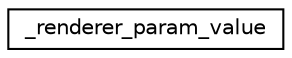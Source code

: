 digraph "Graphical Class Hierarchy"
{
  edge [fontname="Helvetica",fontsize="10",labelfontname="Helvetica",labelfontsize="10"];
  node [fontname="Helvetica",fontsize="10",shape=record];
  rankdir="LR";
  Node1 [label="_renderer_param_value",height=0.2,width=0.4,color="black", fillcolor="white", style="filled",URL="$struct__renderer__param__value.html"];
}

